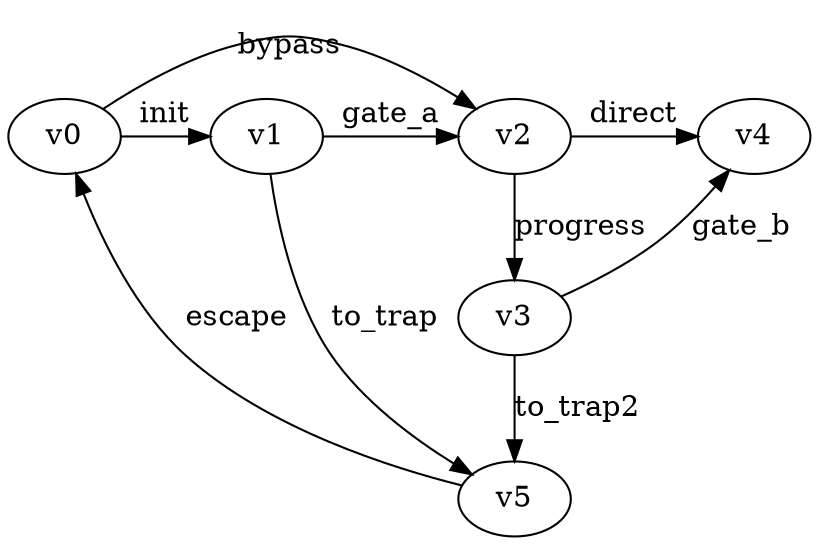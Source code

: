 digraph ComplexTemporal {
    /*
     * Complex Temporal Game
     * 
     * Advanced temporal constraints with multiple quantifiers
     * and complex mathematical relationships.
     */
    
    // Player 0 vertices
    v0 [name="v0", player=0];           // Start
    v2 [name="v2", player=0];           // Intermediate A
    v4 [name="v4", player=0, target=1]; // Target
    
    // Player 1 vertices
    v1 [name="v1", player=1];           // Gate A
    v3 [name="v3", player=1];           // Gate B
    v5 [name="v5", player=1];           // Trap
    
    // Complex temporal edges
    v0 -> v1 [label="init", constraint="time >= 1"];
    v0 -> v2 [label="bypass", constraint="exists k. time = 3*k"];            // Multiples of 3
    
    v1 -> v2 [label="gate_a", constraint="time <= 7"];
    v1 -> v5 [label="to_trap", constraint="time >= 8"];                      // Late trap
    
    v2 -> v3 [label="progress"];
    v2 -> v4 [label="direct", constraint="exists k. time = 5*k + 2"];        // Specific pattern
    
    v3 -> v4 [label="gate_b", constraint="time >= 4 && time <= 12"];         // Time window
    v3 -> v5 [label="to_trap2"];
    
    v5 -> v0 [label="escape", constraint="exists k. time = 2*k"];            // Even escape
}
